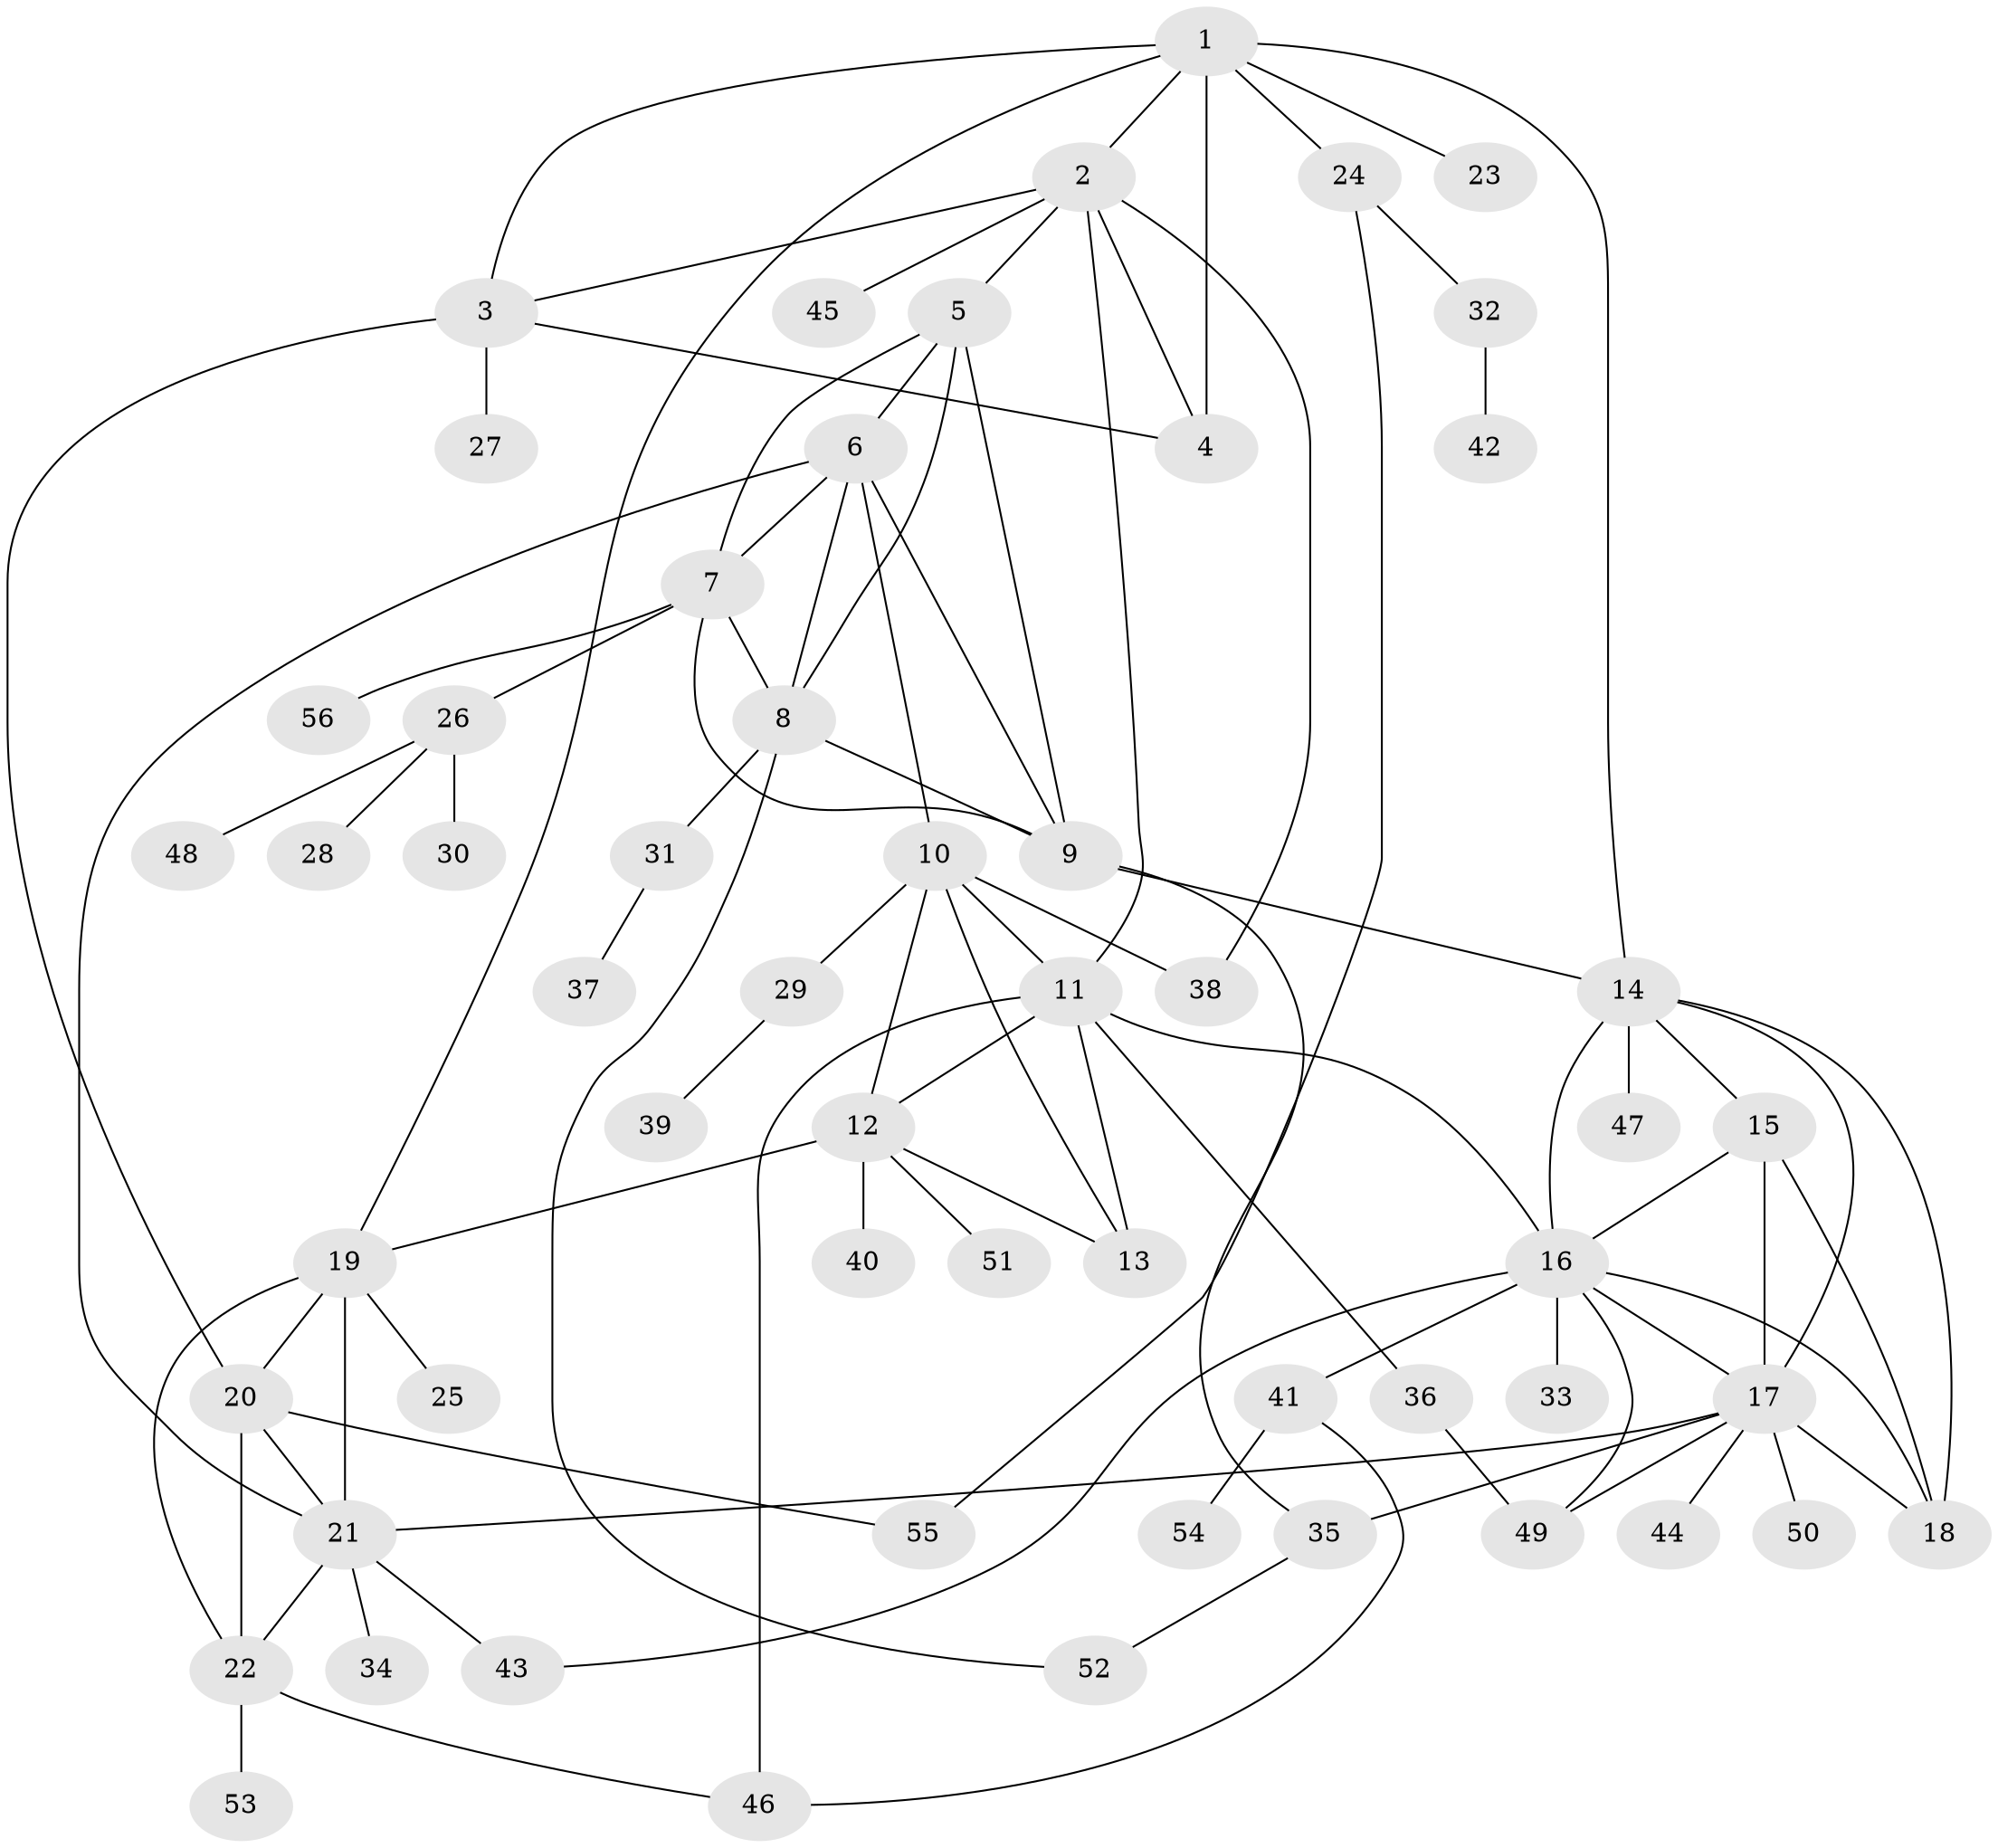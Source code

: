 // original degree distribution, {5: 0.01834862385321101, 6: 0.03669724770642202, 9: 0.01834862385321101, 8: 0.05504587155963303, 7: 0.045871559633027525, 4: 0.05504587155963303, 12: 0.009174311926605505, 10: 0.027522935779816515, 2: 0.1926605504587156, 1: 0.5137614678899083, 3: 0.027522935779816515}
// Generated by graph-tools (version 1.1) at 2025/52/03/04/25 22:52:36]
// undirected, 56 vertices, 92 edges
graph export_dot {
  node [color=gray90,style=filled];
  1;
  2;
  3;
  4;
  5;
  6;
  7;
  8;
  9;
  10;
  11;
  12;
  13;
  14;
  15;
  16;
  17;
  18;
  19;
  20;
  21;
  22;
  23;
  24;
  25;
  26;
  27;
  28;
  29;
  30;
  31;
  32;
  33;
  34;
  35;
  36;
  37;
  38;
  39;
  40;
  41;
  42;
  43;
  44;
  45;
  46;
  47;
  48;
  49;
  50;
  51;
  52;
  53;
  54;
  55;
  56;
  1 -- 2 [weight=2.0];
  1 -- 3 [weight=2.0];
  1 -- 4 [weight=4.0];
  1 -- 14 [weight=1.0];
  1 -- 19 [weight=1.0];
  1 -- 23 [weight=1.0];
  1 -- 24 [weight=1.0];
  2 -- 3 [weight=1.0];
  2 -- 4 [weight=1.0];
  2 -- 5 [weight=1.0];
  2 -- 11 [weight=1.0];
  2 -- 38 [weight=1.0];
  2 -- 45 [weight=1.0];
  3 -- 4 [weight=1.0];
  3 -- 20 [weight=1.0];
  3 -- 27 [weight=2.0];
  5 -- 6 [weight=1.0];
  5 -- 7 [weight=1.0];
  5 -- 8 [weight=1.0];
  5 -- 9 [weight=1.0];
  6 -- 7 [weight=1.0];
  6 -- 8 [weight=1.0];
  6 -- 9 [weight=2.0];
  6 -- 10 [weight=1.0];
  6 -- 21 [weight=1.0];
  7 -- 8 [weight=1.0];
  7 -- 9 [weight=1.0];
  7 -- 26 [weight=1.0];
  7 -- 56 [weight=1.0];
  8 -- 9 [weight=1.0];
  8 -- 31 [weight=1.0];
  8 -- 52 [weight=1.0];
  9 -- 14 [weight=1.0];
  9 -- 35 [weight=1.0];
  10 -- 11 [weight=2.0];
  10 -- 12 [weight=2.0];
  10 -- 13 [weight=5.0];
  10 -- 29 [weight=1.0];
  10 -- 38 [weight=1.0];
  11 -- 12 [weight=1.0];
  11 -- 13 [weight=1.0];
  11 -- 16 [weight=1.0];
  11 -- 36 [weight=1.0];
  11 -- 46 [weight=4.0];
  12 -- 13 [weight=1.0];
  12 -- 19 [weight=1.0];
  12 -- 40 [weight=1.0];
  12 -- 51 [weight=1.0];
  14 -- 15 [weight=1.0];
  14 -- 16 [weight=1.0];
  14 -- 17 [weight=1.0];
  14 -- 18 [weight=1.0];
  14 -- 47 [weight=2.0];
  15 -- 16 [weight=1.0];
  15 -- 17 [weight=1.0];
  15 -- 18 [weight=4.0];
  16 -- 17 [weight=1.0];
  16 -- 18 [weight=1.0];
  16 -- 33 [weight=1.0];
  16 -- 41 [weight=1.0];
  16 -- 43 [weight=1.0];
  16 -- 49 [weight=1.0];
  17 -- 18 [weight=1.0];
  17 -- 21 [weight=1.0];
  17 -- 35 [weight=1.0];
  17 -- 44 [weight=1.0];
  17 -- 49 [weight=1.0];
  17 -- 50 [weight=1.0];
  19 -- 20 [weight=2.0];
  19 -- 21 [weight=1.0];
  19 -- 22 [weight=1.0];
  19 -- 25 [weight=1.0];
  20 -- 21 [weight=2.0];
  20 -- 22 [weight=2.0];
  20 -- 55 [weight=1.0];
  21 -- 22 [weight=1.0];
  21 -- 34 [weight=1.0];
  21 -- 43 [weight=2.0];
  22 -- 46 [weight=1.0];
  22 -- 53 [weight=1.0];
  24 -- 32 [weight=1.0];
  24 -- 55 [weight=1.0];
  26 -- 28 [weight=1.0];
  26 -- 30 [weight=1.0];
  26 -- 48 [weight=1.0];
  29 -- 39 [weight=1.0];
  31 -- 37 [weight=1.0];
  32 -- 42 [weight=1.0];
  35 -- 52 [weight=1.0];
  36 -- 49 [weight=2.0];
  41 -- 46 [weight=1.0];
  41 -- 54 [weight=1.0];
}
